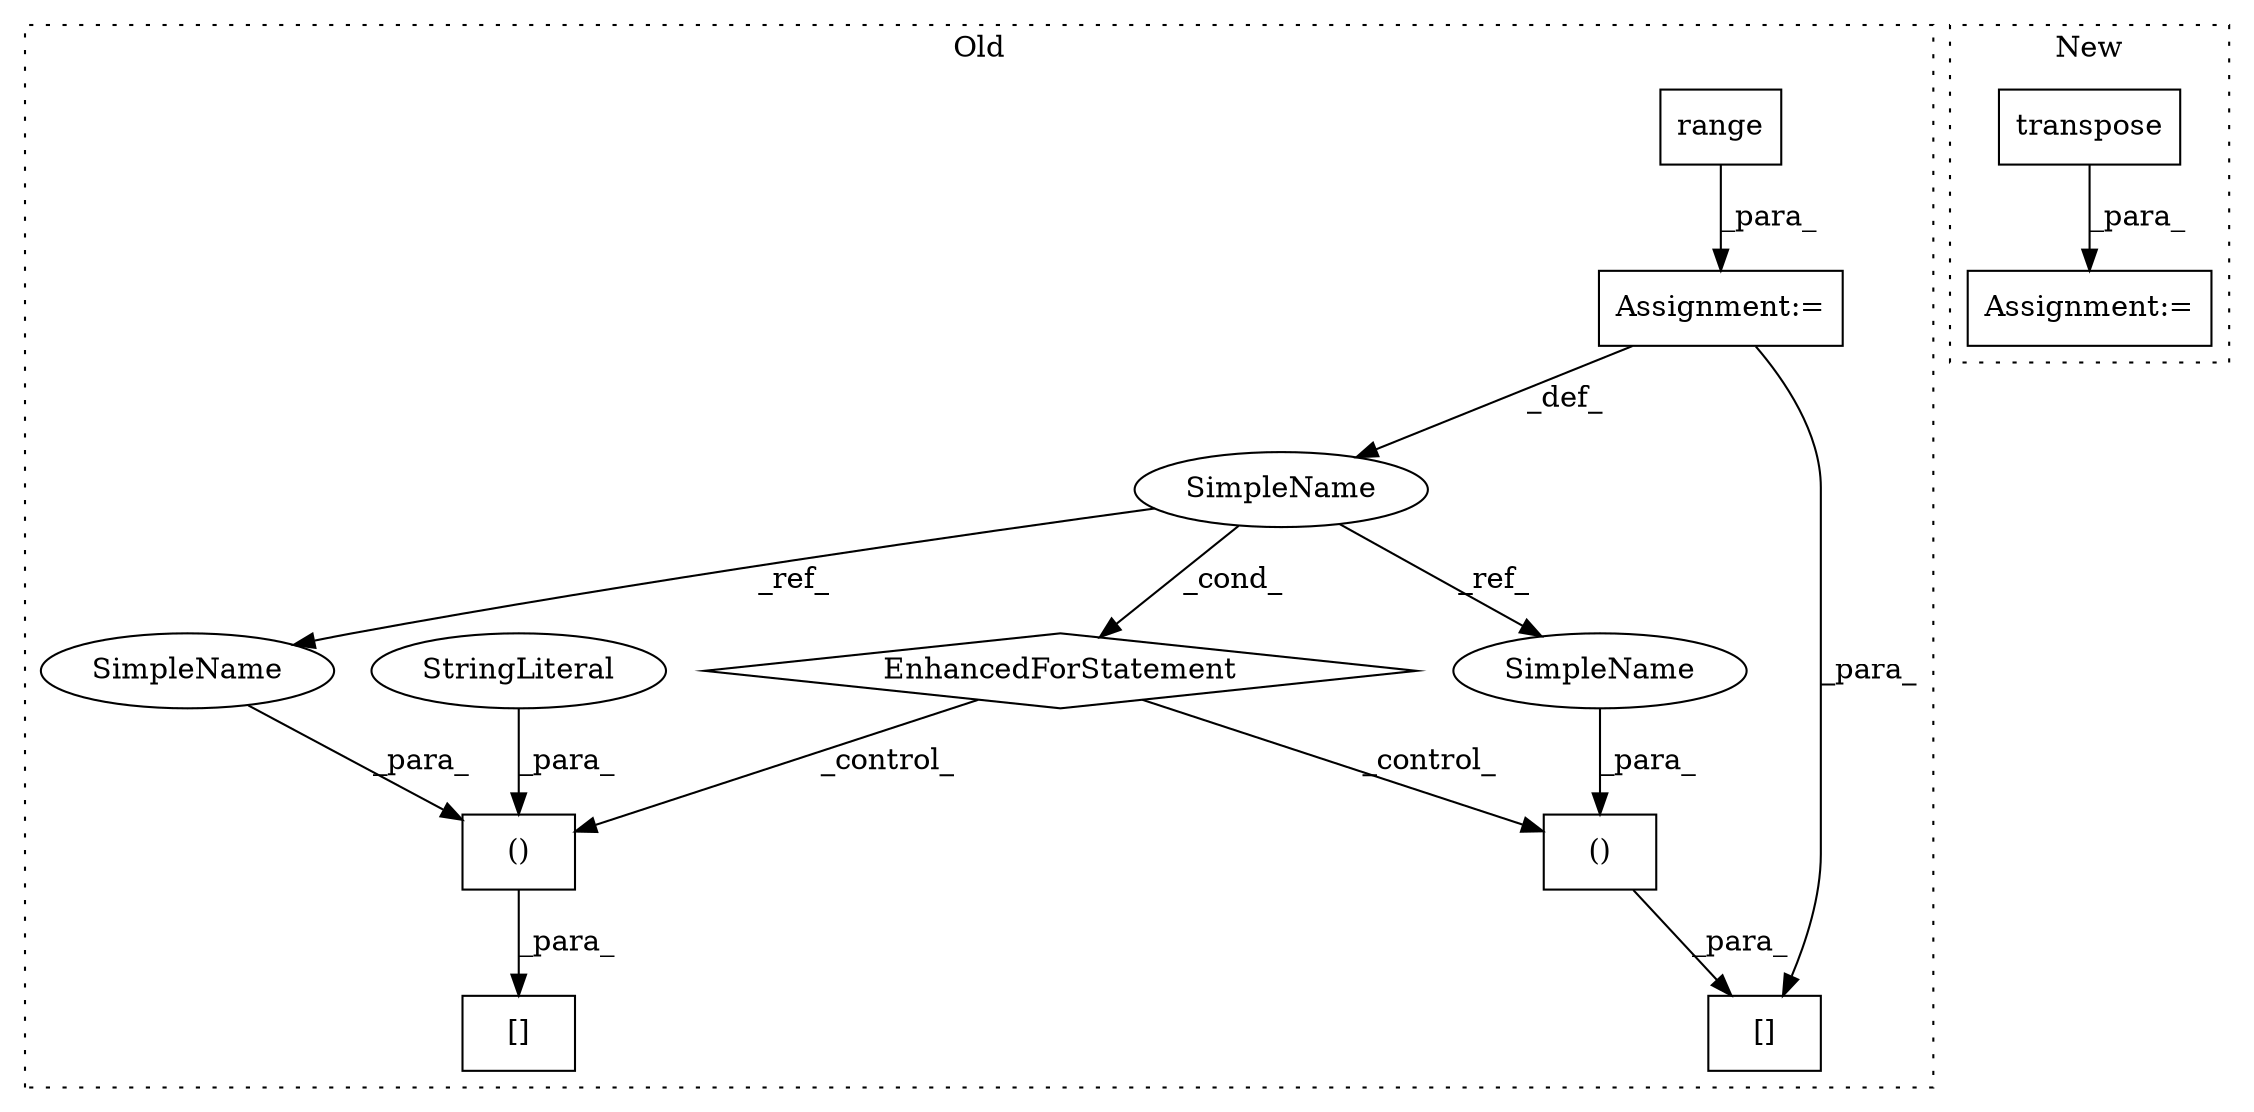 digraph G {
subgraph cluster0 {
1 [label="range" a="32" s="5478,5501" l="6,1" shape="box"];
3 [label="Assignment:=" a="7" s="5417,5502" l="53,2" shape="box"];
5 [label="EnhancedForStatement" a="70" s="5417,5502" l="53,2" shape="diamond"];
6 [label="[]" a="2" s="5669,5717" l="18,2" shape="box"];
7 [label="()" a="106" s="5687" l="30" shape="box"];
8 [label="SimpleName" a="42" s="5474" l="1" shape="ellipse"];
9 [label="StringLiteral" a="45" s="5701" l="16" shape="ellipse"];
10 [label="()" a="106" s="5764" l="30" shape="box"];
11 [label="[]" a="2" s="5742,5794" l="22,2" shape="box"];
12 [label="SimpleName" a="42" s="5687" l="1" shape="ellipse"];
13 [label="SimpleName" a="42" s="5764" l="1" shape="ellipse"];
label = "Old";
style="dotted";
}
subgraph cluster1 {
2 [label="transpose" a="32" s="4880,4902" l="10,1" shape="box"];
4 [label="Assignment:=" a="7" s="4968" l="1" shape="box"];
label = "New";
style="dotted";
}
1 -> 3 [label="_para_"];
2 -> 4 [label="_para_"];
3 -> 8 [label="_def_"];
3 -> 11 [label="_para_"];
5 -> 7 [label="_control_"];
5 -> 10 [label="_control_"];
7 -> 6 [label="_para_"];
8 -> 12 [label="_ref_"];
8 -> 13 [label="_ref_"];
8 -> 5 [label="_cond_"];
9 -> 7 [label="_para_"];
10 -> 11 [label="_para_"];
12 -> 7 [label="_para_"];
13 -> 10 [label="_para_"];
}